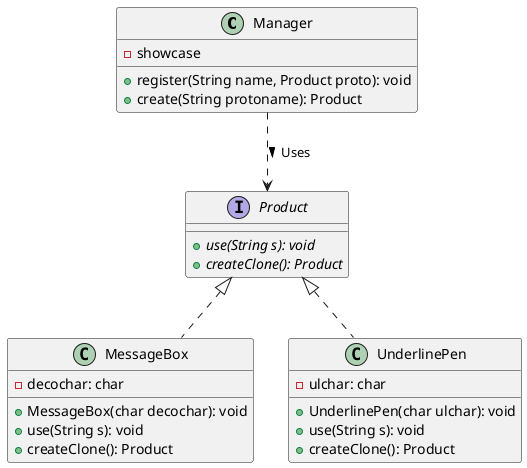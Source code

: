 @startuml Prototype

class Manager {
  - showcase 
  + register(String name, Product proto): void
  + create(String protoname): Product
}

interface Product {
  + {abstract} use(String s): void 
  + {abstract}createClone(): Product
}

class MessageBox {
  - decochar: char
  + MessageBox(char decochar): void
  + use(String s): void
  + createClone(): Product
}

class UnderlinePen {
  - ulchar: char
  + UnderlinePen(char ulchar): void
  + use(String s): void
  + createClone(): Product
}

Manager ..> Product: Uses >
Product <|.. UnderlinePen
Product <|.. MessageBox
@enduml